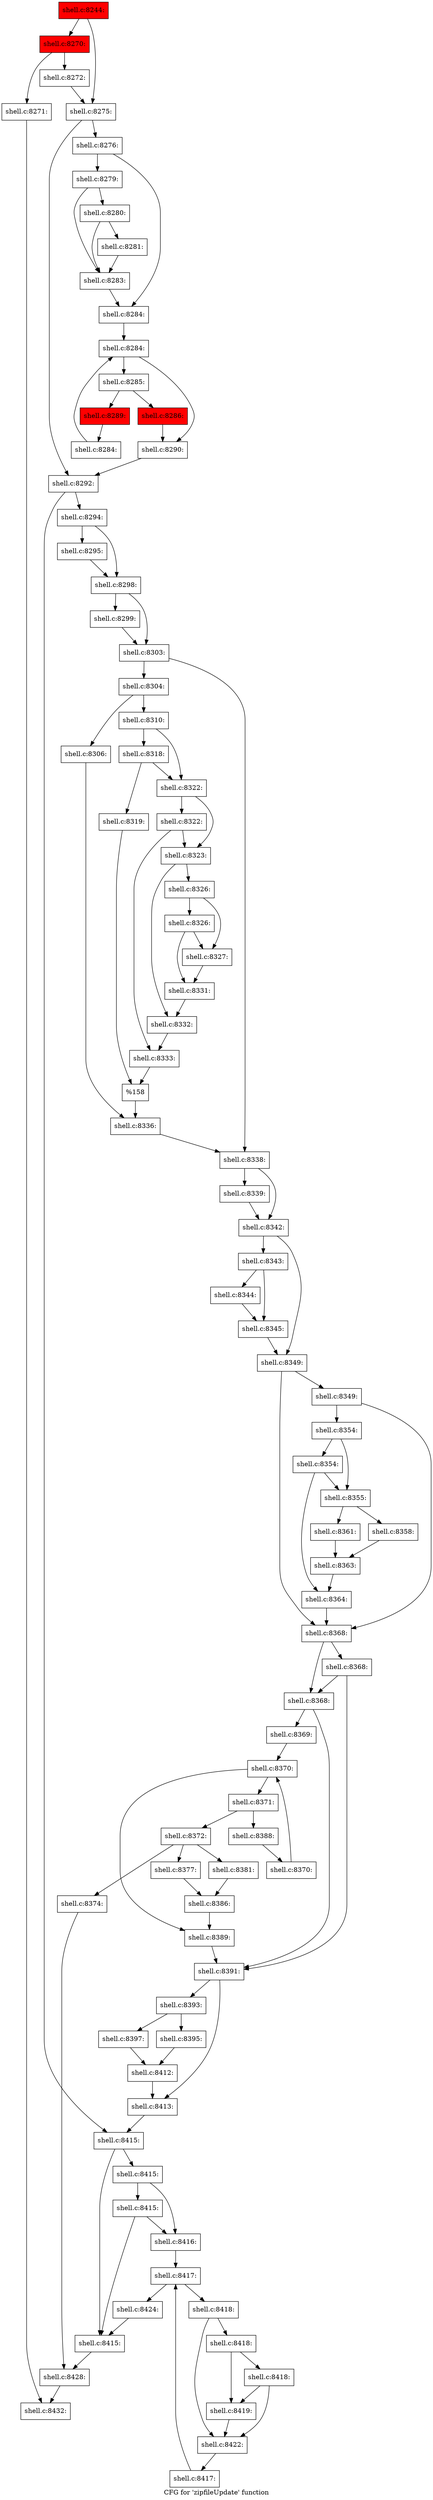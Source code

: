 digraph "CFG for 'zipfileUpdate' function" {
	label="CFG for 'zipfileUpdate' function";

	Node0x560276b33b30 [shape=record,label="{shell.c:8244:}",style=filled,fillcolor=red];
	Node0x560276b33b30 -> Node0x560276b39560;
	Node0x560276b33b30 -> Node0x560276b395b0;
	Node0x560276b39560 [shape=record,label="{shell.c:8270:}",style=filled,fillcolor=red];
	Node0x560276b39560 -> Node0x560276b39d10;
	Node0x560276b39560 -> Node0x560276b39d60;
	Node0x560276b39d10 [shape=record,label="{shell.c:8271:}"];
	Node0x560276b39d10 -> Node0x560276b33f70;
	Node0x560276b39d60 [shape=record,label="{shell.c:8272:}"];
	Node0x560276b39d60 -> Node0x560276b395b0;
	Node0x560276b395b0 [shape=record,label="{shell.c:8275:}"];
	Node0x560276b395b0 -> Node0x560276b3a390;
	Node0x560276b395b0 -> Node0x560276b3a3e0;
	Node0x560276b3a390 [shape=record,label="{shell.c:8276:}"];
	Node0x560276b3a390 -> Node0x560276b3b580;
	Node0x560276b3a390 -> Node0x560276b3b5d0;
	Node0x560276b3b580 [shape=record,label="{shell.c:8279:}"];
	Node0x560276b3b580 -> Node0x560276b3c070;
	Node0x560276b3b580 -> Node0x560276b3c020;
	Node0x560276b3c070 [shape=record,label="{shell.c:8280:}"];
	Node0x560276b3c070 -> Node0x560276b3bfd0;
	Node0x560276b3c070 -> Node0x560276b3c020;
	Node0x560276b3bfd0 [shape=record,label="{shell.c:8281:}"];
	Node0x560276b3bfd0 -> Node0x560276b3c020;
	Node0x560276b3c020 [shape=record,label="{shell.c:8283:}"];
	Node0x560276b3c020 -> Node0x560276b3b5d0;
	Node0x560276b3b5d0 [shape=record,label="{shell.c:8284:}"];
	Node0x560276b3b5d0 -> Node0x560276b3c9c0;
	Node0x560276b3c9c0 [shape=record,label="{shell.c:8284:}"];
	Node0x560276b3c9c0 -> Node0x560276b3d2f0;
	Node0x560276b3c9c0 -> Node0x5602763b2f10;
	Node0x560276b3d2f0 [shape=record,label="{shell.c:8285:}"];
	Node0x560276b3d2f0 -> Node0x560276b3d530;
	Node0x560276b3d2f0 -> Node0x560276b3d580;
	Node0x560276b3d530 [shape=record,label="{shell.c:8286:}",style=filled,fillcolor=red];
	Node0x560276b3d530 -> Node0x5602763b2f10;
	Node0x560276b3d580 [shape=record,label="{shell.c:8289:}",style=filled,fillcolor=red];
	Node0x560276b3d580 -> Node0x560276b3d260;
	Node0x560276b3d260 [shape=record,label="{shell.c:8284:}"];
	Node0x560276b3d260 -> Node0x560276b3c9c0;
	Node0x5602763b2f10 [shape=record,label="{shell.c:8290:}"];
	Node0x5602763b2f10 -> Node0x560276b3a3e0;
	Node0x560276b3a3e0 [shape=record,label="{shell.c:8292:}"];
	Node0x560276b3a3e0 -> Node0x560276b3e390;
	Node0x560276b3a3e0 -> Node0x560276b3e3e0;
	Node0x560276b3e390 [shape=record,label="{shell.c:8294:}"];
	Node0x560276b3e390 -> Node0x560276b3e7f0;
	Node0x560276b3e390 -> Node0x560276b3e840;
	Node0x560276b3e7f0 [shape=record,label="{shell.c:8295:}"];
	Node0x560276b3e7f0 -> Node0x560276b3e840;
	Node0x560276b3e840 [shape=record,label="{shell.c:8298:}"];
	Node0x560276b3e840 -> Node0x5602763a74e0;
	Node0x560276b3e840 -> Node0x560276b3f430;
	Node0x5602763a74e0 [shape=record,label="{shell.c:8299:}"];
	Node0x5602763a74e0 -> Node0x560276b3f430;
	Node0x560276b3f430 [shape=record,label="{shell.c:8303:}"];
	Node0x560276b3f430 -> Node0x560276b401c0;
	Node0x560276b3f430 -> Node0x560276b40210;
	Node0x560276b401c0 [shape=record,label="{shell.c:8304:}"];
	Node0x560276b401c0 -> Node0x560276b40540;
	Node0x560276b401c0 -> Node0x560276b405e0;
	Node0x560276b40540 [shape=record,label="{shell.c:8306:}"];
	Node0x560276b40540 -> Node0x560276b40590;
	Node0x560276b405e0 [shape=record,label="{shell.c:8310:}"];
	Node0x560276b405e0 -> Node0x560276b428f0;
	Node0x560276b405e0 -> Node0x560276b428a0;
	Node0x560276b428f0 [shape=record,label="{shell.c:8318:}"];
	Node0x560276b428f0 -> Node0x560276b42800;
	Node0x560276b428f0 -> Node0x560276b428a0;
	Node0x560276b42800 [shape=record,label="{shell.c:8319:}"];
	Node0x560276b42800 -> Node0x560276b42850;
	Node0x560276b428a0 [shape=record,label="{shell.c:8322:}"];
	Node0x560276b428a0 -> Node0x560276b43e50;
	Node0x560276b428a0 -> Node0x560276b43ef0;
	Node0x560276b43ef0 [shape=record,label="{shell.c:8322:}"];
	Node0x560276b43ef0 -> Node0x560276b43e50;
	Node0x560276b43ef0 -> Node0x560276b43ea0;
	Node0x560276b43e50 [shape=record,label="{shell.c:8323:}"];
	Node0x560276b43e50 -> Node0x5602763b41e0;
	Node0x560276b43e50 -> Node0x560276b45330;
	Node0x5602763b41e0 [shape=record,label="{shell.c:8326:}"];
	Node0x5602763b41e0 -> Node0x560276b45660;
	Node0x5602763b41e0 -> Node0x560276b45700;
	Node0x560276b45700 [shape=record,label="{shell.c:8326:}"];
	Node0x560276b45700 -> Node0x560276b45660;
	Node0x560276b45700 -> Node0x560276b456b0;
	Node0x560276b45660 [shape=record,label="{shell.c:8327:}"];
	Node0x560276b45660 -> Node0x560276b456b0;
	Node0x560276b456b0 [shape=record,label="{shell.c:8331:}"];
	Node0x560276b456b0 -> Node0x560276b45330;
	Node0x560276b45330 [shape=record,label="{shell.c:8332:}"];
	Node0x560276b45330 -> Node0x560276b43ea0;
	Node0x560276b43ea0 [shape=record,label="{shell.c:8333:}"];
	Node0x560276b43ea0 -> Node0x560276b42850;
	Node0x560276b42850 [shape=record,label="{%158}"];
	Node0x560276b42850 -> Node0x560276b40590;
	Node0x560276b40590 [shape=record,label="{shell.c:8336:}"];
	Node0x560276b40590 -> Node0x560276b40210;
	Node0x560276b40210 [shape=record,label="{shell.c:8338:}"];
	Node0x560276b40210 -> Node0x560276b46770;
	Node0x560276b40210 -> Node0x560276b46bf0;
	Node0x560276b46770 [shape=record,label="{shell.c:8339:}"];
	Node0x560276b46770 -> Node0x560276b46bf0;
	Node0x560276b46bf0 [shape=record,label="{shell.c:8342:}"];
	Node0x560276b46bf0 -> Node0x5602763b2ec0;
	Node0x560276b46bf0 -> Node0x560276b473d0;
	Node0x5602763b2ec0 [shape=record,label="{shell.c:8343:}"];
	Node0x5602763b2ec0 -> Node0x560276b48060;
	Node0x5602763b2ec0 -> Node0x560276b480b0;
	Node0x560276b48060 [shape=record,label="{shell.c:8344:}"];
	Node0x560276b48060 -> Node0x560276b480b0;
	Node0x560276b480b0 [shape=record,label="{shell.c:8345:}"];
	Node0x560276b480b0 -> Node0x560276b473d0;
	Node0x560276b473d0 [shape=record,label="{shell.c:8349:}"];
	Node0x560276b473d0 -> Node0x560276b48d60;
	Node0x560276b473d0 -> Node0x560276b44ea0;
	Node0x560276b48d60 [shape=record,label="{shell.c:8349:}"];
	Node0x560276b48d60 -> Node0x5602763b3000;
	Node0x560276b48d60 -> Node0x560276b44ea0;
	Node0x5602763b3000 [shape=record,label="{shell.c:8354:}"];
	Node0x5602763b3000 -> Node0x560276b49600;
	Node0x5602763b3000 -> Node0x560276b496a0;
	Node0x560276b496a0 [shape=record,label="{shell.c:8354:}"];
	Node0x560276b496a0 -> Node0x560276b49600;
	Node0x560276b496a0 -> Node0x560276b49650;
	Node0x560276b49600 [shape=record,label="{shell.c:8355:}"];
	Node0x560276b49600 -> Node0x560276b4a290;
	Node0x560276b49600 -> Node0x560276b4a330;
	Node0x560276b4a290 [shape=record,label="{shell.c:8358:}"];
	Node0x560276b4a290 -> Node0x560276b4a2e0;
	Node0x560276b4a330 [shape=record,label="{shell.c:8361:}"];
	Node0x560276b4a330 -> Node0x560276b4a2e0;
	Node0x560276b4a2e0 [shape=record,label="{shell.c:8363:}"];
	Node0x560276b4a2e0 -> Node0x560276b49650;
	Node0x560276b49650 [shape=record,label="{shell.c:8364:}"];
	Node0x560276b49650 -> Node0x560276b44ea0;
	Node0x560276b44ea0 [shape=record,label="{shell.c:8368:}"];
	Node0x560276b44ea0 -> Node0x560276b4b0f0;
	Node0x560276b44ea0 -> Node0x560276b4b170;
	Node0x560276b4b170 [shape=record,label="{shell.c:8368:}"];
	Node0x560276b4b170 -> Node0x560276b4b0f0;
	Node0x560276b4b170 -> Node0x560276b4b0a0;
	Node0x560276b4b0f0 [shape=record,label="{shell.c:8368:}"];
	Node0x560276b4b0f0 -> Node0x560276b4b050;
	Node0x560276b4b0f0 -> Node0x560276b4b0a0;
	Node0x560276b4b050 [shape=record,label="{shell.c:8369:}"];
	Node0x560276b4b050 -> Node0x560276b4bf60;
	Node0x560276b4bf60 [shape=record,label="{shell.c:8370:}"];
	Node0x560276b4bf60 -> Node0x560276b4c180;
	Node0x560276b4bf60 -> Node0x560276b4bbe0;
	Node0x560276b4c180 [shape=record,label="{shell.c:8371:}"];
	Node0x560276b4c180 -> Node0x560276b4c4c0;
	Node0x560276b4c180 -> Node0x560276b4c510;
	Node0x560276b4c4c0 [shape=record,label="{shell.c:8372:}"];
	Node0x560276b4c4c0 -> Node0x560276b4d400;
	Node0x560276b4c4c0 -> Node0x560276b4da10;
	Node0x560276b4c4c0 -> Node0x560276b4d280;
	Node0x560276b4da10 [shape=record,label="{shell.c:8374:}"];
	Node0x560276b4da10 -> Node0x560276b4cb90;
	Node0x560276b4d280 [shape=record,label="{shell.c:8377:}"];
	Node0x560276b4d280 -> Node0x560276b4cd50;
	Node0x560276b4d400 [shape=record,label="{shell.c:8381:}"];
	Node0x560276b4d400 -> Node0x560276b4cd50;
	Node0x560276b4cd50 [shape=record,label="{shell.c:8386:}"];
	Node0x560276b4cd50 -> Node0x560276b4bbe0;
	Node0x560276b4c510 [shape=record,label="{shell.c:8388:}"];
	Node0x560276b4c510 -> Node0x560276b4c0f0;
	Node0x560276b4c0f0 [shape=record,label="{shell.c:8370:}"];
	Node0x560276b4c0f0 -> Node0x560276b4bf60;
	Node0x560276b4bbe0 [shape=record,label="{shell.c:8389:}"];
	Node0x560276b4bbe0 -> Node0x560276b4b0a0;
	Node0x560276b4b0a0 [shape=record,label="{shell.c:8391:}"];
	Node0x560276b4b0a0 -> Node0x560276b4f250;
	Node0x560276b4b0a0 -> Node0x560276b4f2a0;
	Node0x560276b4f250 [shape=record,label="{shell.c:8393:}"];
	Node0x560276b4f250 -> Node0x5602763b2bc0;
	Node0x560276b4f250 -> Node0x560276b4ff60;
	Node0x5602763b2bc0 [shape=record,label="{shell.c:8395:}"];
	Node0x5602763b2bc0 -> Node0x560276b4fd30;
	Node0x560276b4ff60 [shape=record,label="{shell.c:8397:}"];
	Node0x560276b4ff60 -> Node0x560276b4fd30;
	Node0x560276b4fd30 [shape=record,label="{shell.c:8412:}"];
	Node0x560276b4fd30 -> Node0x560276b4f2a0;
	Node0x560276b4f2a0 [shape=record,label="{shell.c:8413:}"];
	Node0x560276b4f2a0 -> Node0x560276b3e3e0;
	Node0x560276b3e3e0 [shape=record,label="{shell.c:8415:}"];
	Node0x560276b3e3e0 -> Node0x560276b51630;
	Node0x560276b3e3e0 -> Node0x5602762bdf80;
	Node0x560276b51630 [shape=record,label="{shell.c:8415:}"];
	Node0x560276b51630 -> Node0x5602763b2e70;
	Node0x560276b51630 -> Node0x560276b542a0;
	Node0x560276b542a0 [shape=record,label="{shell.c:8415:}"];
	Node0x560276b542a0 -> Node0x5602763b2e70;
	Node0x560276b542a0 -> Node0x5602762bdf80;
	Node0x5602763b2e70 [shape=record,label="{shell.c:8416:}"];
	Node0x5602763b2e70 -> Node0x560276b54d10;
	Node0x560276b54d10 [shape=record,label="{shell.c:8417:}"];
	Node0x560276b54d10 -> Node0x560276b54f30;
	Node0x560276b54d10 -> Node0x560276b54990;
	Node0x560276b54f30 [shape=record,label="{shell.c:8418:}"];
	Node0x560276b54f30 -> Node0x560276b55310;
	Node0x560276b54f30 -> Node0x560276b552c0;
	Node0x560276b55310 [shape=record,label="{shell.c:8418:}"];
	Node0x560276b55310 -> Node0x560276b55270;
	Node0x560276b55310 -> Node0x560276b556d0;
	Node0x560276b556d0 [shape=record,label="{shell.c:8418:}"];
	Node0x560276b556d0 -> Node0x560276b55270;
	Node0x560276b556d0 -> Node0x560276b552c0;
	Node0x560276b55270 [shape=record,label="{shell.c:8419:}"];
	Node0x560276b55270 -> Node0x560276b552c0;
	Node0x560276b552c0 [shape=record,label="{shell.c:8422:}"];
	Node0x560276b552c0 -> Node0x560276b54ea0;
	Node0x560276b54ea0 [shape=record,label="{shell.c:8417:}"];
	Node0x560276b54ea0 -> Node0x560276b54d10;
	Node0x560276b54990 [shape=record,label="{shell.c:8424:}"];
	Node0x560276b54990 -> Node0x5602762bdf80;
	Node0x5602762bdf80 [shape=record,label="{shell.c:8415:}"];
	Node0x5602762bdf80 -> Node0x560276b4cb90;
	Node0x560276b4cb90 [shape=record,label="{shell.c:8428:}"];
	Node0x560276b4cb90 -> Node0x560276b33f70;
	Node0x560276b33f70 [shape=record,label="{shell.c:8432:}"];
}
